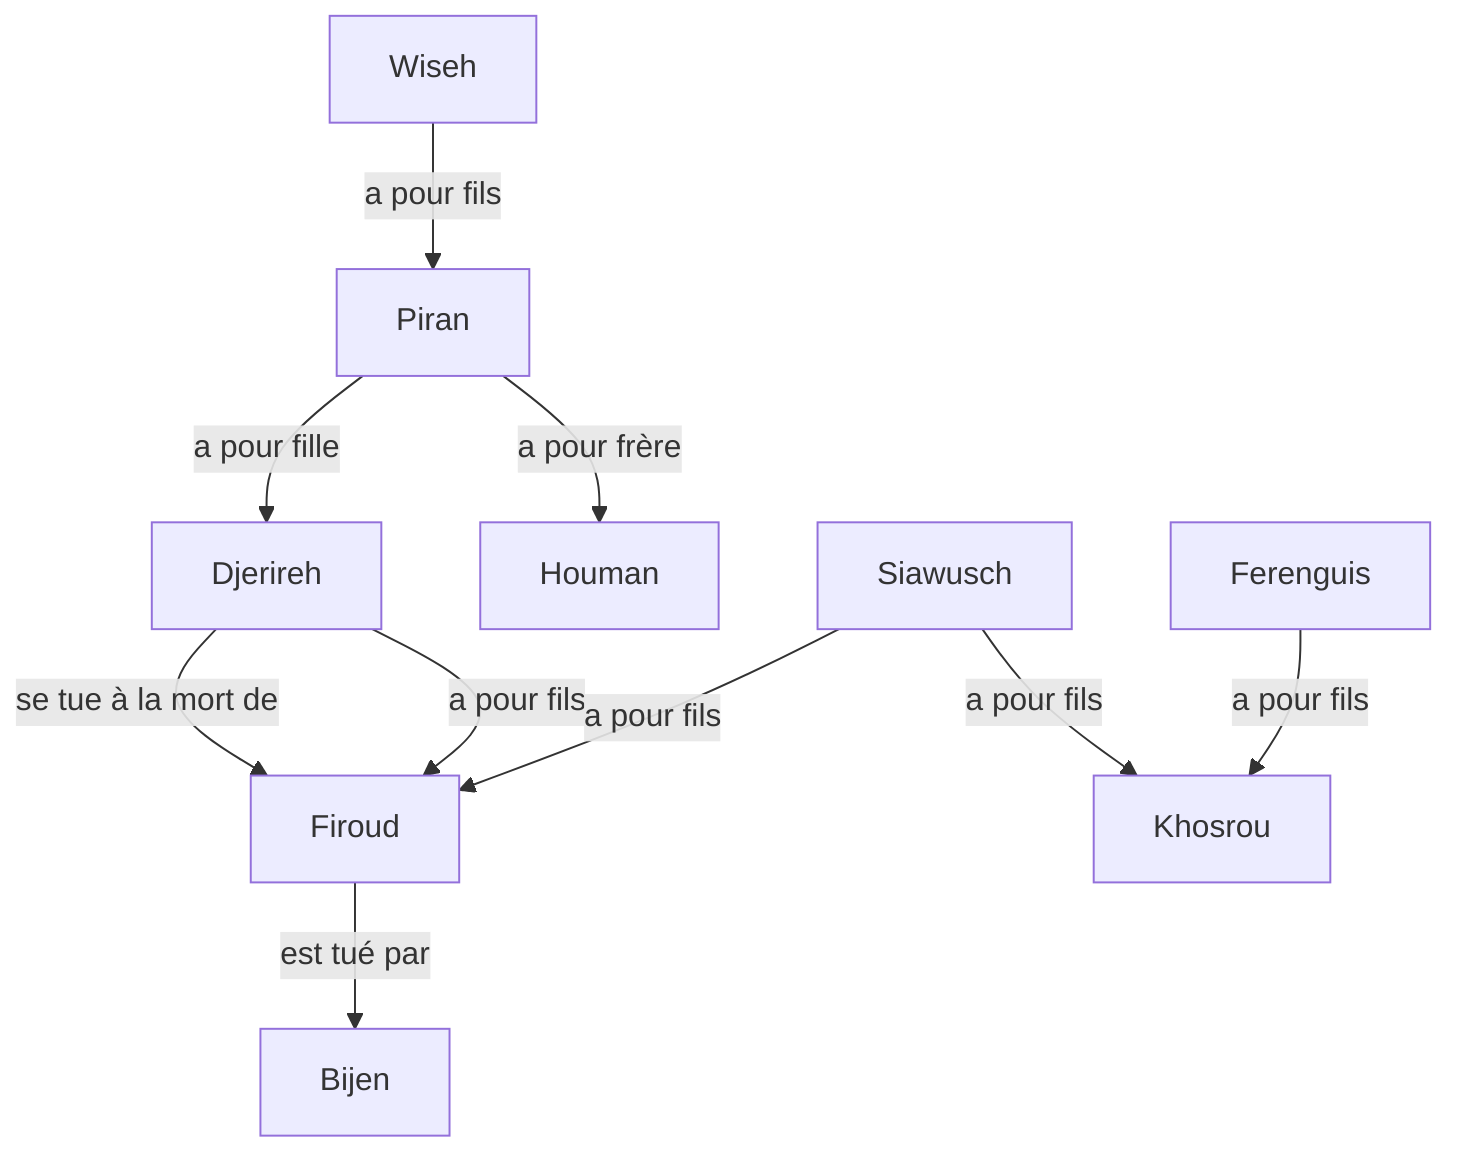 graph TD
Wiseh --a pour fils--> Piran
Piran --a pour frère-->Houman
Piran --a pour fille--> Djerireh
Siawusch --a pour fils--> Khosrou
Ferenguis --a pour fils--> Khosrou
Djerireh --a pour fils--> Firoud
Siawusch --a pour fils--> Firoud
Djerireh --se tue à la mort de--> Firoud
Firoud --est tué par--> Bijen
